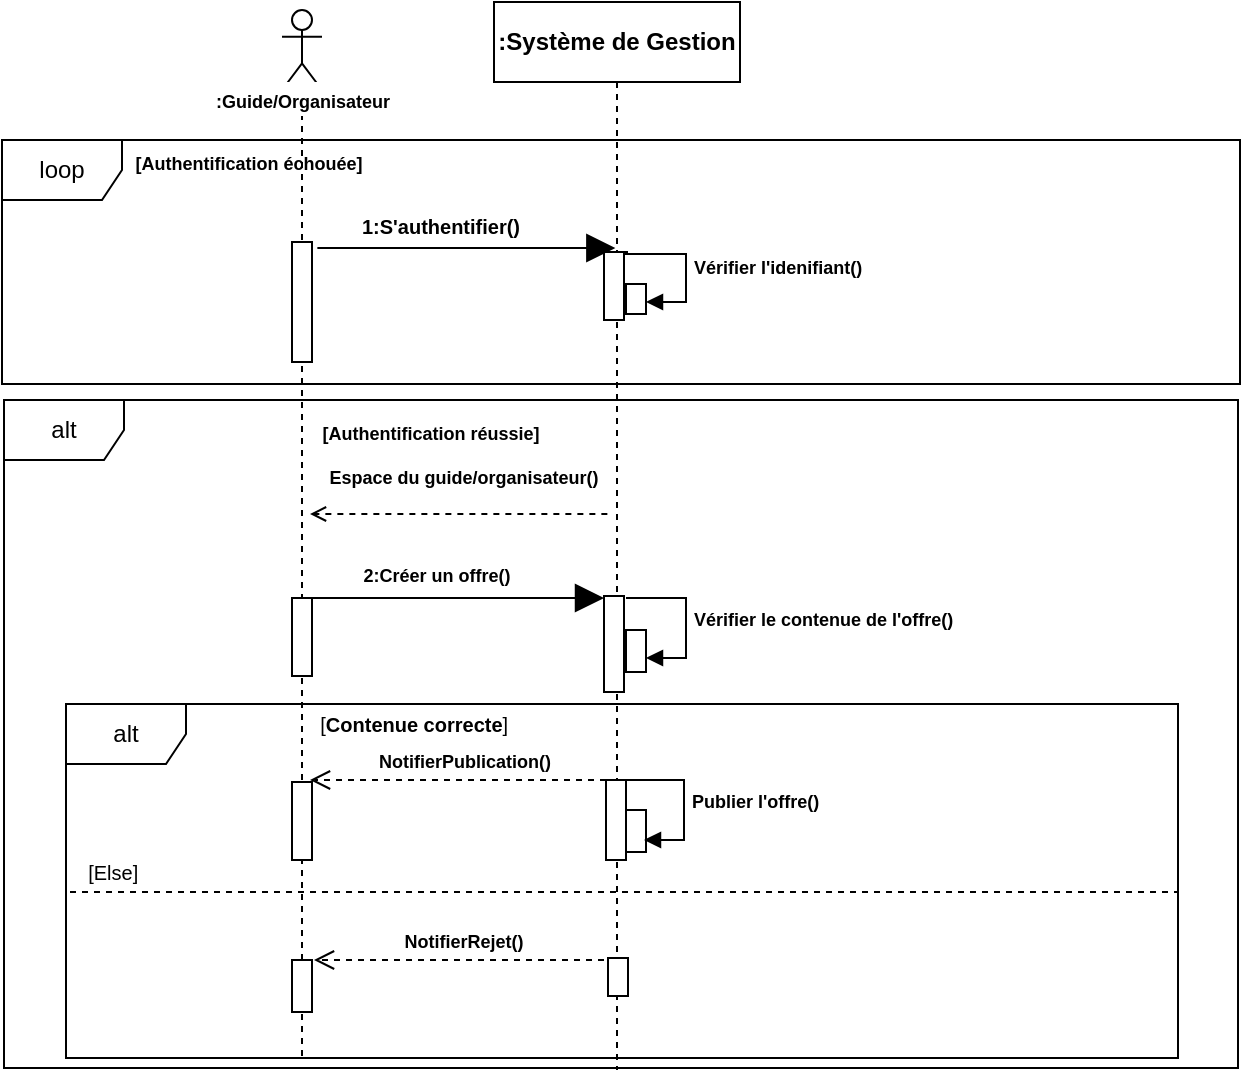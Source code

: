 <mxfile version="26.2.13">
  <diagram name="Page-1" id="_qcOmSuMuhV6xTqS9fBc">
    <mxGraphModel dx="1041" dy="623" grid="0" gridSize="10" guides="1" tooltips="1" connect="1" arrows="1" fold="1" page="1" pageScale="1" pageWidth="827" pageHeight="1169" math="0" shadow="0">
      <root>
        <mxCell id="0" />
        <mxCell id="1" parent="0" />
        <mxCell id="-S7DJr_aftCFXgjF22eF-1" value="alt" style="shape=umlFrame;whiteSpace=wrap;html=1;pointerEvents=0;labelBorderColor=none;fillColor=light-dark(#FFFFFF,#FFFFFF);fontColor=light-dark(#000000,#000000);strokeColor=light-dark(#000000,#000000);" vertex="1" parent="1">
          <mxGeometry x="119" y="436" width="556" height="177" as="geometry" />
        </mxCell>
        <mxCell id="-S7DJr_aftCFXgjF22eF-2" value="&lt;b&gt;:Système de Gestion&lt;/b&gt;" style="shape=umlLifeline;perimeter=lifelinePerimeter;whiteSpace=wrap;html=1;container=0;dropTarget=0;collapsible=0;recursiveResize=0;outlineConnect=0;portConstraint=eastwest;newEdgeStyle={&quot;edgeStyle&quot;:&quot;elbowEdgeStyle&quot;,&quot;elbow&quot;:&quot;vertical&quot;,&quot;curved&quot;:0,&quot;rounded&quot;:0};fillColor=light-dark(#FFFFFF, #ffffff);strokeColor=light-dark(#000000,#000000);labelBackgroundColor=none;fontColor=light-dark(#000000,#000000);" vertex="1" parent="1">
          <mxGeometry x="333" y="85" width="123" height="534" as="geometry" />
        </mxCell>
        <mxCell id="-S7DJr_aftCFXgjF22eF-3" value="" style="html=1;points=[[0,0,0,0,5],[0,1,0,0,-5],[1,0,0,0,5],[1,1,0,0,-5]];perimeter=orthogonalPerimeter;outlineConnect=0;targetShapes=umlLifeline;portConstraint=eastwest;newEdgeStyle={&quot;curved&quot;:0,&quot;rounded&quot;:0};fillColor=light-dark(#FFFFFF,#FFFFFF);strokeColor=light-dark(#000000,#000000);" vertex="1" parent="-S7DJr_aftCFXgjF22eF-2">
          <mxGeometry x="55" y="125" width="10" height="34" as="geometry" />
        </mxCell>
        <mxCell id="-S7DJr_aftCFXgjF22eF-4" value="" style="html=1;points=[[0,0,0,0,5],[0,1,0,0,-5],[1,0,0,0,5],[1,1,0,0,-5]];perimeter=orthogonalPerimeter;outlineConnect=0;targetShapes=umlLifeline;portConstraint=eastwest;newEdgeStyle={&quot;curved&quot;:0,&quot;rounded&quot;:0};fillColor=light-dark(#FFFFFF,#FFFFFF);strokeColor=light-dark(#000000,#000000);" vertex="1" parent="-S7DJr_aftCFXgjF22eF-2">
          <mxGeometry x="55" y="297" width="10" height="48" as="geometry" />
        </mxCell>
        <mxCell id="-S7DJr_aftCFXgjF22eF-6" value="" style="html=1;points=[[0,0,0,0,5],[0,1,0,0,-5],[1,0,0,0,5],[1,1,0,0,-5]];perimeter=orthogonalPerimeter;outlineConnect=0;targetShapes=umlLifeline;portConstraint=eastwest;newEdgeStyle={&quot;curved&quot;:0,&quot;rounded&quot;:0};fillColor=light-dark(#FFFFFF,#FFFFFF);strokeColor=light-dark(#000000,#000000);" vertex="1" parent="-S7DJr_aftCFXgjF22eF-2">
          <mxGeometry x="56" y="389" width="10" height="40" as="geometry" />
        </mxCell>
        <mxCell id="-S7DJr_aftCFXgjF22eF-7" value="" style="html=1;points=[[0,0,0,0,5],[0,1,0,0,-5],[1,0,0,0,5],[1,1,0,0,-5]];perimeter=orthogonalPerimeter;outlineConnect=0;targetShapes=umlLifeline;portConstraint=eastwest;newEdgeStyle={&quot;curved&quot;:0,&quot;rounded&quot;:0};fillColor=light-dark(#FFFFFF,#FFFFFF);strokeColor=light-dark(#000000,#000000);" vertex="1" parent="-S7DJr_aftCFXgjF22eF-2">
          <mxGeometry x="57" y="478" width="10" height="19" as="geometry" />
        </mxCell>
        <mxCell id="-S7DJr_aftCFXgjF22eF-65" value="" style="html=1;points=[[0,0,0,0,5],[0,1,0,0,-5],[1,0,0,0,5],[1,1,0,0,-5]];perimeter=orthogonalPerimeter;outlineConnect=0;targetShapes=umlLifeline;portConstraint=eastwest;newEdgeStyle={&quot;curved&quot;:0,&quot;rounded&quot;:0};" vertex="1" parent="-S7DJr_aftCFXgjF22eF-2">
          <mxGeometry x="66" y="404" width="10" height="21" as="geometry" />
        </mxCell>
        <mxCell id="-S7DJr_aftCFXgjF22eF-66" value="&lt;b&gt;&lt;font style=&quot;font-size: 9px;&quot;&gt;Publier l&#39;offre()&lt;/font&gt;&lt;/b&gt;" style="html=1;align=left;spacingLeft=2;endArrow=block;rounded=0;edgeStyle=orthogonalEdgeStyle;curved=0;rounded=0;" edge="1" parent="-S7DJr_aftCFXgjF22eF-2">
          <mxGeometry relative="1" as="geometry">
            <mxPoint x="65" y="389" as="sourcePoint" />
            <Array as="points">
              <mxPoint x="95" y="419" />
            </Array>
            <mxPoint x="75" y="419" as="targetPoint" />
          </mxGeometry>
        </mxCell>
        <mxCell id="-S7DJr_aftCFXgjF22eF-9" value="" style="shape=umlLifeline;perimeter=lifelinePerimeter;whiteSpace=wrap;html=1;container=1;dropTarget=0;collapsible=0;recursiveResize=0;outlineConnect=0;portConstraint=eastwest;newEdgeStyle={&quot;curved&quot;:0,&quot;rounded&quot;:0};participant=umlActor;fillColor=light-dark(#FFFFFF,#000000);strokeColor=light-dark(#000000,#000000);" vertex="1" parent="1">
          <mxGeometry x="227" y="89" width="20" height="523" as="geometry" />
        </mxCell>
        <mxCell id="-S7DJr_aftCFXgjF22eF-10" value="" style="html=1;points=[[0,0,0,0,5],[0,1,0,0,-5],[1,0,0,0,5],[1,1,0,0,-5]];perimeter=orthogonalPerimeter;outlineConnect=0;targetShapes=umlLifeline;portConstraint=eastwest;newEdgeStyle={&quot;curved&quot;:0,&quot;rounded&quot;:0};fillColor=light-dark(#FFFFFF,#FFFFFF);strokeColor=light-dark(#000000,#000000);" vertex="1" parent="-S7DJr_aftCFXgjF22eF-9">
          <mxGeometry x="5" y="116" width="10" height="60" as="geometry" />
        </mxCell>
        <mxCell id="-S7DJr_aftCFXgjF22eF-11" value="" style="html=1;points=[[0,0,0,0,5],[0,1,0,0,-5],[1,0,0,0,5],[1,1,0,0,-5]];perimeter=orthogonalPerimeter;outlineConnect=0;targetShapes=umlLifeline;portConstraint=eastwest;newEdgeStyle={&quot;curved&quot;:0,&quot;rounded&quot;:0};fillColor=light-dark(#FFFFFF,#FFFFFF);strokeColor=light-dark(#000000,#000000);" vertex="1" parent="-S7DJr_aftCFXgjF22eF-9">
          <mxGeometry x="5" y="294" width="10" height="39" as="geometry" />
        </mxCell>
        <mxCell id="-S7DJr_aftCFXgjF22eF-13" value="" style="html=1;points=[[0,0,0,0,5],[0,1,0,0,-5],[1,0,0,0,5],[1,1,0,0,-5]];perimeter=orthogonalPerimeter;outlineConnect=0;targetShapes=umlLifeline;portConstraint=eastwest;newEdgeStyle={&quot;curved&quot;:0,&quot;rounded&quot;:0};fillColor=light-dark(#FFFFFF,#FFFFFF);strokeColor=light-dark(#000000,#000000);" vertex="1" parent="-S7DJr_aftCFXgjF22eF-9">
          <mxGeometry x="5" y="386" width="10" height="39" as="geometry" />
        </mxCell>
        <mxCell id="-S7DJr_aftCFXgjF22eF-14" value="" style="html=1;points=[[0,0,0,0,5],[0,1,0,0,-5],[1,0,0,0,5],[1,1,0,0,-5]];perimeter=orthogonalPerimeter;outlineConnect=0;targetShapes=umlLifeline;portConstraint=eastwest;newEdgeStyle={&quot;curved&quot;:0,&quot;rounded&quot;:0};fillColor=light-dark(#FFFFFF,#FFFFFF);strokeColor=light-dark(#000000,#000000);" vertex="1" parent="-S7DJr_aftCFXgjF22eF-9">
          <mxGeometry x="5" y="475" width="10" height="26" as="geometry" />
        </mxCell>
        <mxCell id="-S7DJr_aftCFXgjF22eF-16" value="" style="endArrow=block;endFill=1;endSize=12;html=1;rounded=0;strokeColor=light-dark(#000000,#000000);exitX=1;exitY=0;exitDx=0;exitDy=5;exitPerimeter=0;" edge="1" parent="1">
          <mxGeometry width="160" relative="1" as="geometry">
            <mxPoint x="244.68" y="208" as="sourcePoint" />
            <mxPoint x="393.68" y="208" as="targetPoint" />
          </mxGeometry>
        </mxCell>
        <mxCell id="-S7DJr_aftCFXgjF22eF-19" value="&lt;font size=&quot;1&quot;&gt;&lt;b&gt;1:S&#39;authentifier()&lt;/b&gt;&lt;/font&gt;" style="text;html=1;align=center;verticalAlign=middle;whiteSpace=wrap;rounded=0;" vertex="1" parent="1">
          <mxGeometry x="241.96" y="186" width="129" height="22" as="geometry" />
        </mxCell>
        <mxCell id="-S7DJr_aftCFXgjF22eF-20" value="" style="endArrow=open;html=1;rounded=0;strokeColor=light-dark(#000000,#000000);dashed=1;strokeWidth=1;endFill=0;exitX=1;exitY=1;exitDx=0;exitDy=0;" edge="1" parent="1">
          <mxGeometry width="50" height="50" relative="1" as="geometry">
            <mxPoint x="389.68" y="341" as="sourcePoint" />
            <mxPoint x="241" y="341" as="targetPoint" />
          </mxGeometry>
        </mxCell>
        <mxCell id="-S7DJr_aftCFXgjF22eF-21" value="&lt;font style=&quot;color: light-dark(rgb(0, 0, 0), rgb(0, 0, 0)); font-size: 9px;&quot;&gt;&lt;b&gt;[Authentification réussie]&lt;/b&gt;&lt;/font&gt;" style="text;html=1;align=center;verticalAlign=middle;whiteSpace=wrap;rounded=0;" vertex="1" parent="1">
          <mxGeometry x="231.6" y="289" width="139.36" height="22" as="geometry" />
        </mxCell>
        <mxCell id="-S7DJr_aftCFXgjF22eF-22" value="" style="endArrow=block;endFill=1;endSize=12;html=1;rounded=0;strokeColor=light-dark(#000000,#000000);" edge="1" parent="1">
          <mxGeometry width="160" relative="1" as="geometry">
            <mxPoint x="239" y="383" as="sourcePoint" />
            <mxPoint x="388" y="383" as="targetPoint" />
          </mxGeometry>
        </mxCell>
        <mxCell id="-S7DJr_aftCFXgjF22eF-23" value="&lt;font style=&quot;color: light-dark(rgb(0, 0, 0), rgb(0, 0, 0)); font-size: 9px;&quot;&gt;&lt;b&gt;2:Créer un offre()&lt;/b&gt;&lt;/font&gt;" style="text;html=1;align=center;verticalAlign=middle;whiteSpace=wrap;rounded=0;" vertex="1" parent="1">
          <mxGeometry x="246.92" y="362" width="114.72" height="17" as="geometry" />
        </mxCell>
        <mxCell id="-S7DJr_aftCFXgjF22eF-40" value="" style="html=1;verticalAlign=bottom;endArrow=open;dashed=1;endSize=8;curved=0;rounded=0;strokeColor=light-dark(#000000,#000000);" edge="1" parent="1">
          <mxGeometry relative="1" as="geometry">
            <mxPoint x="389" y="474" as="sourcePoint" />
            <mxPoint x="241" y="474" as="targetPoint" />
          </mxGeometry>
        </mxCell>
        <mxCell id="-S7DJr_aftCFXgjF22eF-41" value="&lt;font style=&quot;color: light-dark(rgb(0, 0, 0), rgb(0, 0, 0)); font-size: 9px;&quot;&gt;&lt;b&gt;NotifierPublication()&lt;/b&gt;&lt;/font&gt;" style="text;html=1;align=center;verticalAlign=middle;whiteSpace=wrap;rounded=0;" vertex="1" parent="1">
          <mxGeometry x="270.28" y="455" width="97" height="17" as="geometry" />
        </mxCell>
        <mxCell id="-S7DJr_aftCFXgjF22eF-42" value="" style="line;strokeWidth=1;fillColor=none;align=left;verticalAlign=middle;spacingTop=-1;spacingLeft=3;spacingRight=3;rotatable=0;labelPosition=right;points=[];portConstraint=eastwest;strokeColor=light-dark(#000000,#000000);dashed=1;" vertex="1" parent="1">
          <mxGeometry x="121" y="526" width="554" height="8" as="geometry" />
        </mxCell>
        <mxCell id="-S7DJr_aftCFXgjF22eF-43" value="&lt;font style=&quot;color: light-dark(rgb(0, 0, 0), rgb(0, 0, 0)); font-size: 10px;&quot;&gt;[Else]&amp;nbsp;&lt;/font&gt;" style="text;html=1;align=center;verticalAlign=middle;whiteSpace=wrap;rounded=0;" vertex="1" parent="1">
          <mxGeometry x="122" y="510" width="44" height="19" as="geometry" />
        </mxCell>
        <mxCell id="-S7DJr_aftCFXgjF22eF-44" value="" style="html=1;verticalAlign=bottom;endArrow=open;dashed=1;endSize=8;curved=0;rounded=0;strokeColor=light-dark(#000000,#000000);" edge="1" parent="1">
          <mxGeometry relative="1" as="geometry">
            <mxPoint x="388" y="564" as="sourcePoint" />
            <mxPoint x="243" y="564" as="targetPoint" />
          </mxGeometry>
        </mxCell>
        <mxCell id="-S7DJr_aftCFXgjF22eF-45" value="&lt;b style=&quot;font-size: 9px;&quot;&gt;NotifierRejet()&lt;/b&gt;" style="text;html=1;align=center;verticalAlign=middle;whiteSpace=wrap;rounded=0;" vertex="1" parent="1">
          <mxGeometry x="270.64" y="545" width="94.36" height="17" as="geometry" />
        </mxCell>
        <mxCell id="-S7DJr_aftCFXgjF22eF-64" value="&lt;font style=&quot;color: light-dark(rgb(0, 0, 0), rgb(0, 0, 0)); font-size: 10px;&quot;&gt;[&lt;b&gt;Contenue correcte&lt;/b&gt;]&amp;nbsp;&lt;/font&gt;" style="text;html=1;align=center;verticalAlign=middle;whiteSpace=wrap;rounded=0;" vertex="1" parent="1">
          <mxGeometry x="242" y="436" width="105" height="19" as="geometry" />
        </mxCell>
        <mxCell id="-S7DJr_aftCFXgjF22eF-68" value="alt" style="shape=umlFrame;whiteSpace=wrap;html=1;pointerEvents=0;" vertex="1" parent="1">
          <mxGeometry x="88" y="284" width="617" height="334" as="geometry" />
        </mxCell>
        <mxCell id="-S7DJr_aftCFXgjF22eF-73" value="" style="html=1;points=[[0,0,0,0,5],[0,1,0,0,-5],[1,0,0,0,5],[1,1,0,0,-5]];perimeter=orthogonalPerimeter;outlineConnect=0;targetShapes=umlLifeline;portConstraint=eastwest;newEdgeStyle={&quot;curved&quot;:0,&quot;rounded&quot;:0};" vertex="1" parent="1">
          <mxGeometry x="399" y="226" width="10" height="15" as="geometry" />
        </mxCell>
        <mxCell id="-S7DJr_aftCFXgjF22eF-74" value="&lt;b&gt;&lt;font style=&quot;font-size: 9px;&quot;&gt;Vérifier l&#39;idenifiant()&lt;/font&gt;&lt;/b&gt;" style="html=1;align=left;spacingLeft=2;endArrow=block;rounded=0;edgeStyle=orthogonalEdgeStyle;curved=0;rounded=0;" edge="1" parent="1">
          <mxGeometry relative="1" as="geometry">
            <mxPoint x="400" y="210" as="sourcePoint" />
            <Array as="points">
              <mxPoint x="399" y="210" />
              <mxPoint x="399" y="211" />
              <mxPoint x="429" y="211" />
              <mxPoint x="429" y="235" />
            </Array>
            <mxPoint x="409" y="235" as="targetPoint" />
          </mxGeometry>
        </mxCell>
        <mxCell id="-S7DJr_aftCFXgjF22eF-75" value="&lt;font style=&quot;font-size: 9px;&quot;&gt;&lt;b&gt;Espace du guide/organisateur()&lt;/b&gt;&lt;/font&gt;" style="text;html=1;align=center;verticalAlign=middle;whiteSpace=wrap;rounded=0;" vertex="1" parent="1">
          <mxGeometry x="241.96" y="311" width="151.72" height="22" as="geometry" />
        </mxCell>
        <mxCell id="-S7DJr_aftCFXgjF22eF-76" value="&lt;font style=&quot;font-size: 9px;&quot;&gt;&lt;b&gt;:Guide/Organisateur&lt;/b&gt;&lt;/font&gt;" style="text;html=1;align=center;verticalAlign=middle;whiteSpace=wrap;rounded=0;fillColor=#FFFFFF;" vertex="1" parent="1">
          <mxGeometry x="207" y="125" width="61" height="17" as="geometry" />
        </mxCell>
        <mxCell id="-S7DJr_aftCFXgjF22eF-78" value="loop" style="shape=umlFrame;whiteSpace=wrap;html=1;pointerEvents=0;" vertex="1" parent="1">
          <mxGeometry x="87" y="154" width="619" height="122" as="geometry" />
        </mxCell>
        <mxCell id="-S7DJr_aftCFXgjF22eF-79" value="&lt;b style=&quot;font-size: 9px;&quot;&gt;[Authentification échouée]&lt;/b&gt;" style="text;html=1;align=center;verticalAlign=middle;whiteSpace=wrap;rounded=0;" vertex="1" parent="1">
          <mxGeometry x="141" y="154" width="139.36" height="22" as="geometry" />
        </mxCell>
        <mxCell id="-S7DJr_aftCFXgjF22eF-81" value="&lt;b&gt;&lt;font style=&quot;font-size: 9px;&quot;&gt;Vérifier le contenue de l&#39;offre()&lt;/font&gt;&lt;/b&gt;" style="html=1;align=left;spacingLeft=2;endArrow=block;rounded=0;edgeStyle=orthogonalEdgeStyle;curved=0;rounded=0;" edge="1" parent="1">
          <mxGeometry relative="1" as="geometry">
            <mxPoint x="399" y="383" as="sourcePoint" />
            <Array as="points">
              <mxPoint x="429" y="383" />
              <mxPoint x="429" y="413" />
            </Array>
            <mxPoint x="409" y="413" as="targetPoint" />
          </mxGeometry>
        </mxCell>
        <mxCell id="-S7DJr_aftCFXgjF22eF-82" value="" style="html=1;points=[[0,0,0,0,5],[0,1,0,0,-5],[1,0,0,0,5],[1,1,0,0,-5]];perimeter=orthogonalPerimeter;outlineConnect=0;targetShapes=umlLifeline;portConstraint=eastwest;newEdgeStyle={&quot;curved&quot;:0,&quot;rounded&quot;:0};" vertex="1" parent="1">
          <mxGeometry x="399" y="399" width="10" height="21" as="geometry" />
        </mxCell>
      </root>
    </mxGraphModel>
  </diagram>
</mxfile>
